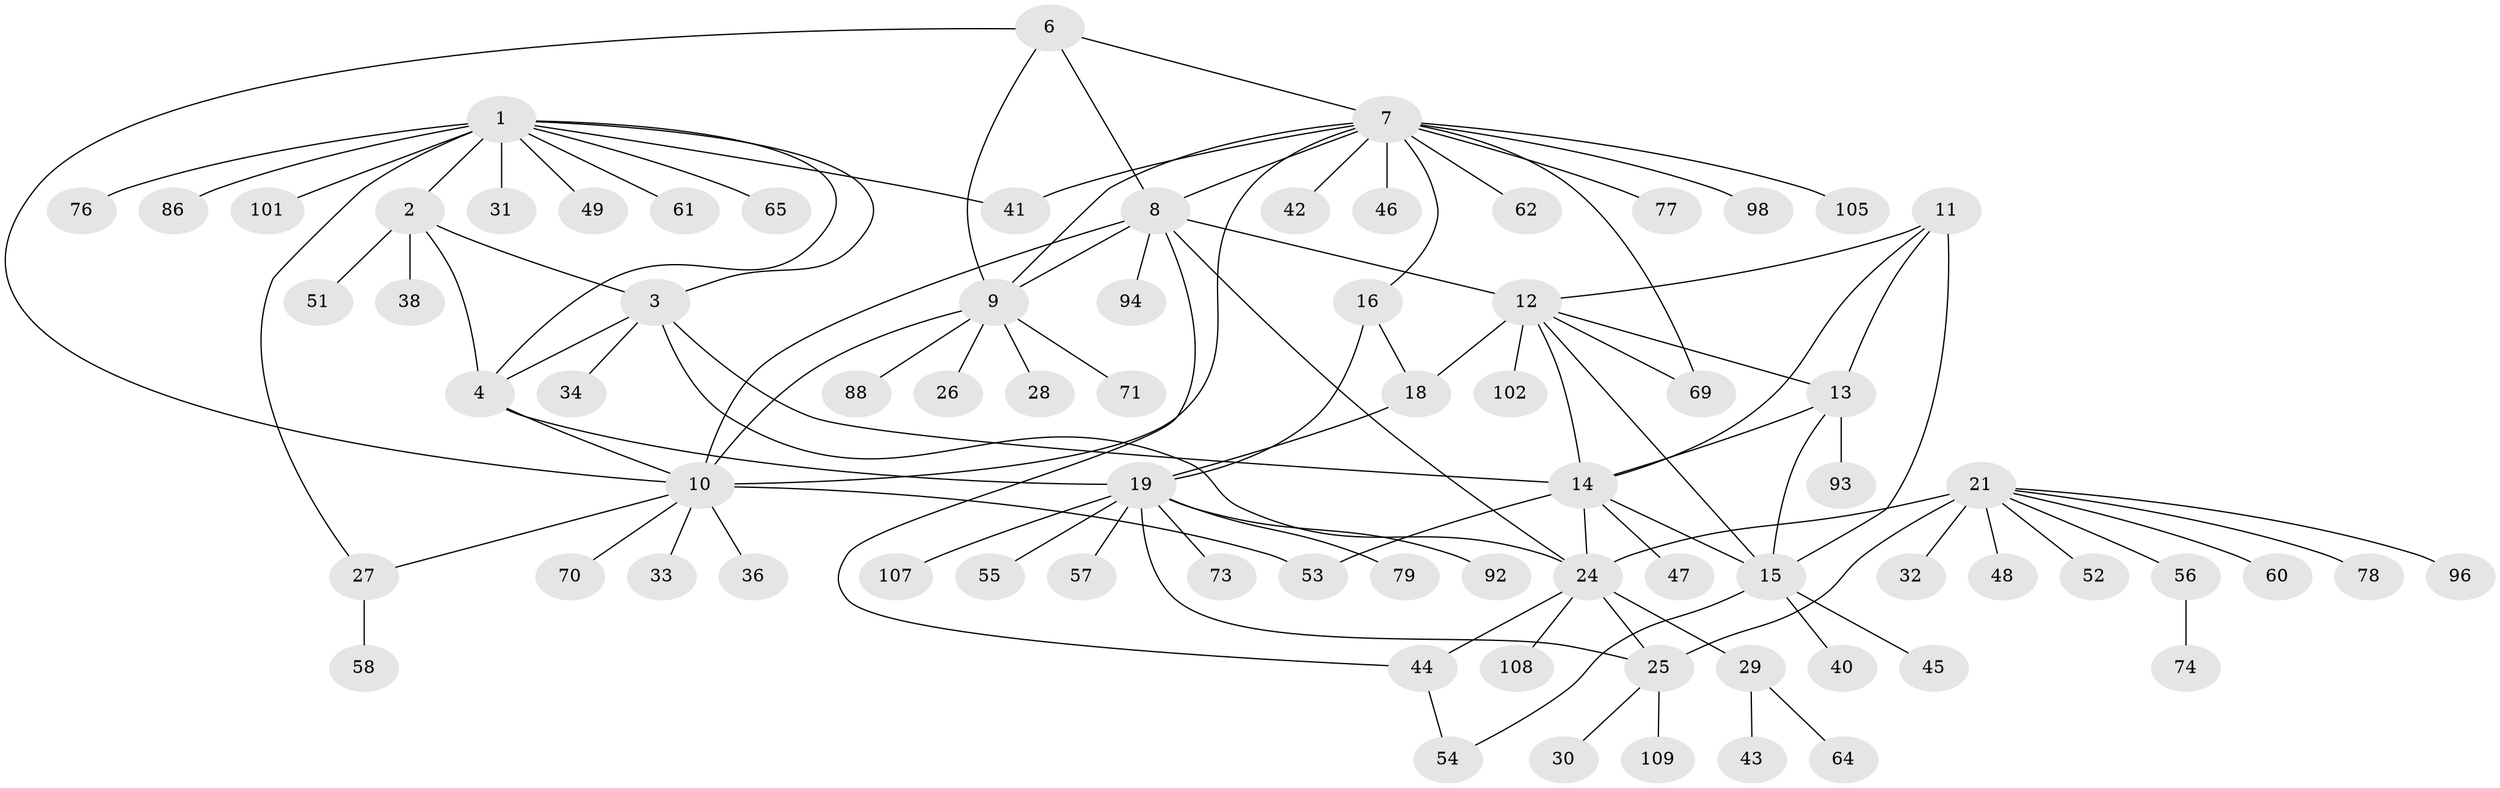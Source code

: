 // original degree distribution, {13: 0.01834862385321101, 5: 0.027522935779816515, 7: 0.045871559633027525, 6: 0.03669724770642202, 4: 0.009174311926605505, 8: 0.045871559633027525, 10: 0.01834862385321101, 9: 0.01834862385321101, 11: 0.009174311926605505, 1: 0.5963302752293578, 3: 0.03669724770642202, 2: 0.13761467889908258}
// Generated by graph-tools (version 1.1) at 2025/19/03/04/25 18:19:28]
// undirected, 76 vertices, 104 edges
graph export_dot {
graph [start="1"]
  node [color=gray90,style=filled];
  1;
  2 [super="+5"];
  3;
  4;
  6;
  7;
  8;
  9;
  10;
  11 [super="+50+91+97"];
  12;
  13 [super="+59"];
  14;
  15;
  16 [super="+67+72+99+103+17"];
  18 [super="+66"];
  19 [super="+20"];
  21 [super="+22"];
  24;
  25;
  26;
  27 [super="+39+35"];
  28;
  29;
  30;
  31;
  32 [super="+85"];
  33 [super="+82"];
  34;
  36;
  38;
  40;
  41;
  42;
  43;
  44;
  45;
  46;
  47 [super="+89"];
  48;
  49;
  51;
  52;
  53 [super="+106"];
  54;
  55;
  56;
  57;
  58 [super="+84"];
  60;
  61;
  62;
  64;
  65 [super="+90"];
  69;
  70;
  71;
  73;
  74 [super="+87"];
  76;
  77 [super="+81"];
  78;
  79;
  86;
  88;
  92;
  93;
  94;
  96;
  98;
  101;
  102;
  105;
  107;
  108;
  109;
  1 -- 2 [weight=2];
  1 -- 3;
  1 -- 4;
  1 -- 27;
  1 -- 31;
  1 -- 41;
  1 -- 49;
  1 -- 61;
  1 -- 65;
  1 -- 76;
  1 -- 86;
  1 -- 101;
  2 -- 3 [weight=2];
  2 -- 4 [weight=2];
  2 -- 38;
  2 -- 51;
  3 -- 4;
  3 -- 14;
  3 -- 24;
  3 -- 34;
  4 -- 10;
  4 -- 19;
  6 -- 7;
  6 -- 8;
  6 -- 9;
  6 -- 10;
  7 -- 8;
  7 -- 9;
  7 -- 10;
  7 -- 41;
  7 -- 42;
  7 -- 46;
  7 -- 62;
  7 -- 69;
  7 -- 77;
  7 -- 98;
  7 -- 105;
  7 -- 16;
  8 -- 9;
  8 -- 10;
  8 -- 12;
  8 -- 24;
  8 -- 44;
  8 -- 94;
  9 -- 10;
  9 -- 26;
  9 -- 28;
  9 -- 71;
  9 -- 88;
  10 -- 33;
  10 -- 36;
  10 -- 70;
  10 -- 53;
  10 -- 27;
  11 -- 12;
  11 -- 13;
  11 -- 14;
  11 -- 15;
  12 -- 13;
  12 -- 14;
  12 -- 15;
  12 -- 18;
  12 -- 69;
  12 -- 102;
  13 -- 14;
  13 -- 15;
  13 -- 93;
  14 -- 15;
  14 -- 24;
  14 -- 47;
  14 -- 53;
  15 -- 40;
  15 -- 45;
  15 -- 54;
  16 -- 18 [weight=2];
  16 -- 19 [weight=4];
  18 -- 19 [weight=2];
  19 -- 25;
  19 -- 57;
  19 -- 73;
  19 -- 79;
  19 -- 92;
  19 -- 55;
  19 -- 107;
  21 -- 24 [weight=3];
  21 -- 25 [weight=3];
  21 -- 32;
  21 -- 56;
  21 -- 60;
  21 -- 78;
  21 -- 96;
  21 -- 48;
  21 -- 52;
  24 -- 25;
  24 -- 29;
  24 -- 44;
  24 -- 108;
  25 -- 30;
  25 -- 109;
  27 -- 58;
  29 -- 43;
  29 -- 64;
  44 -- 54;
  56 -- 74;
}
